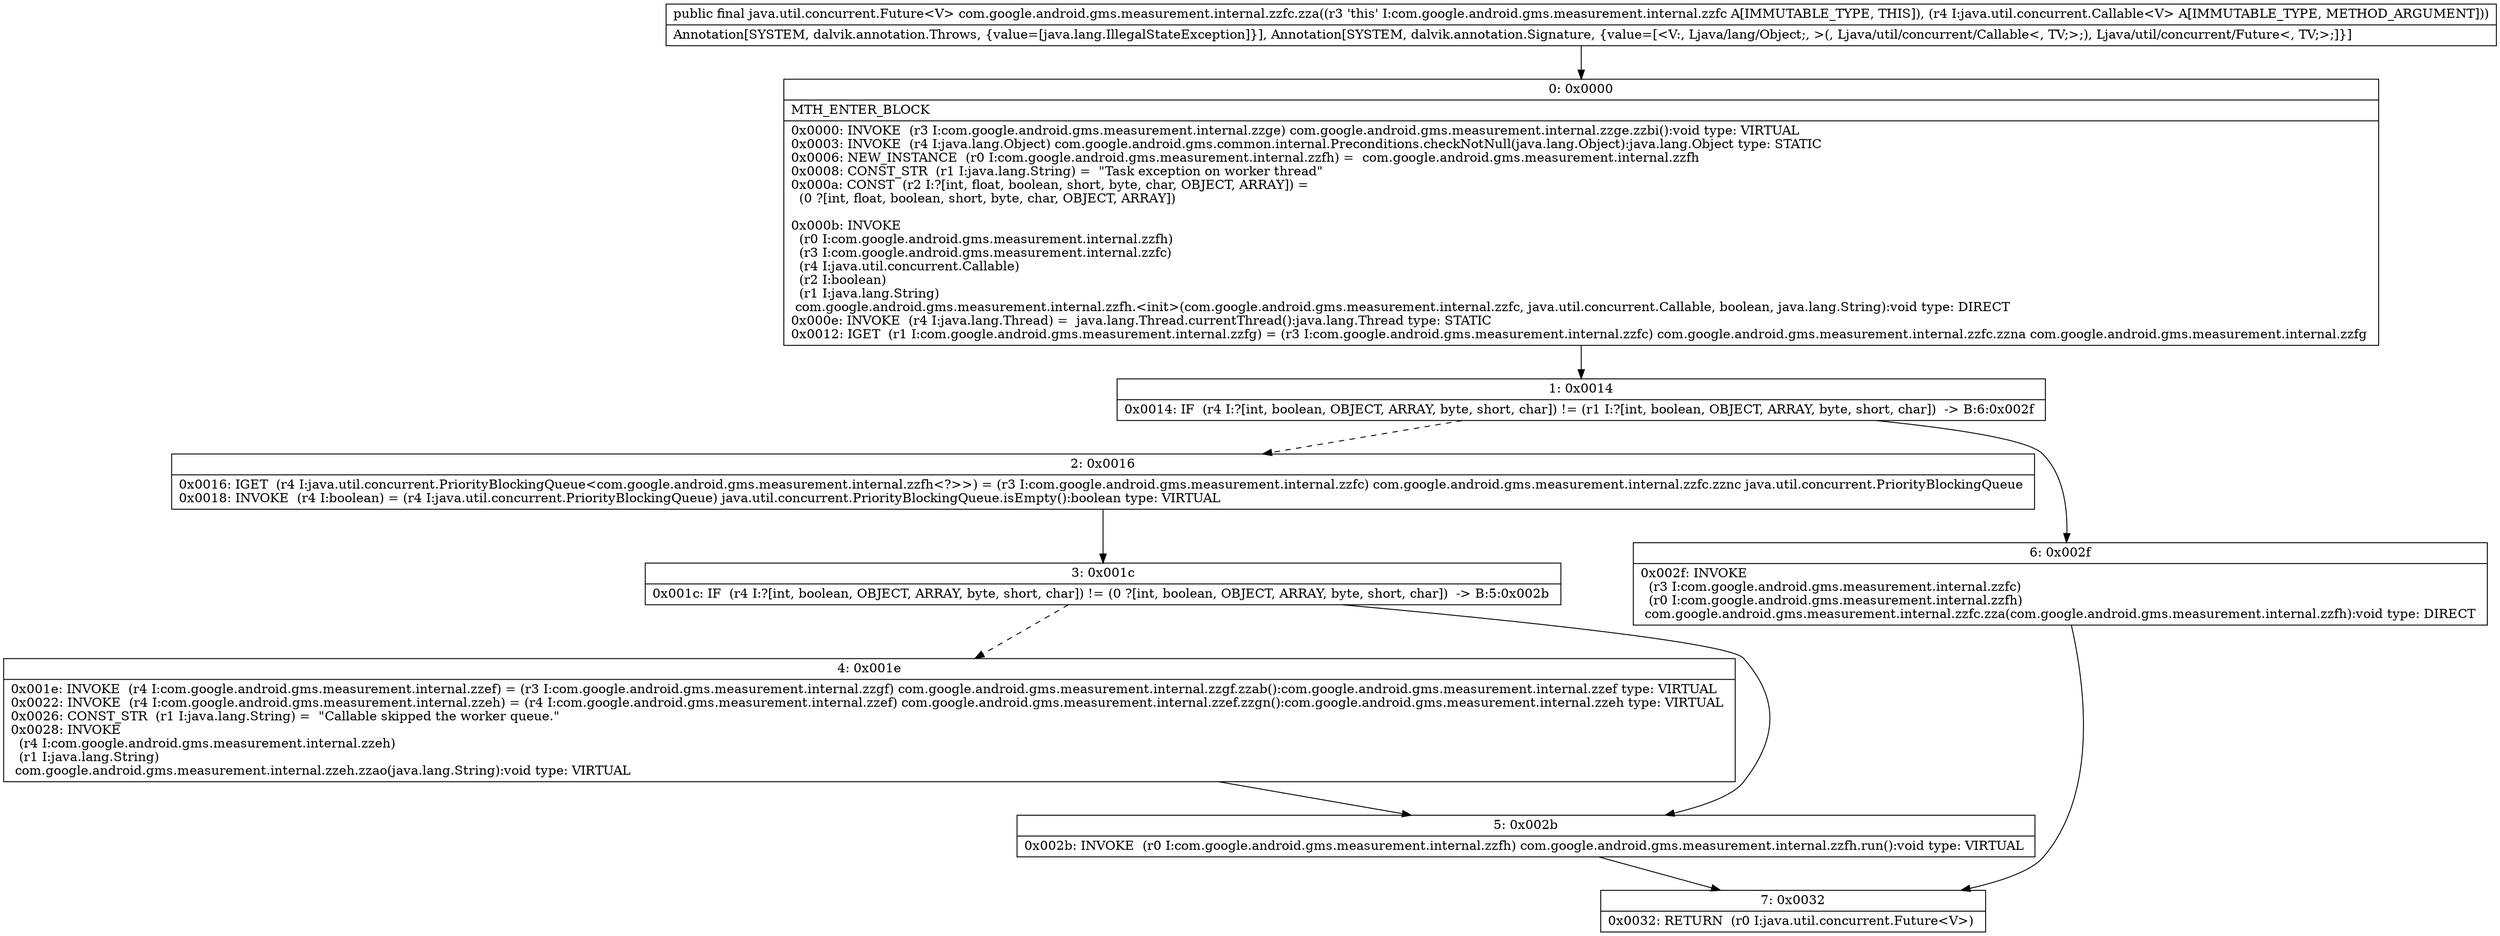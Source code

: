 digraph "CFG forcom.google.android.gms.measurement.internal.zzfc.zza(Ljava\/util\/concurrent\/Callable;)Ljava\/util\/concurrent\/Future;" {
Node_0 [shape=record,label="{0\:\ 0x0000|MTH_ENTER_BLOCK\l|0x0000: INVOKE  (r3 I:com.google.android.gms.measurement.internal.zzge) com.google.android.gms.measurement.internal.zzge.zzbi():void type: VIRTUAL \l0x0003: INVOKE  (r4 I:java.lang.Object) com.google.android.gms.common.internal.Preconditions.checkNotNull(java.lang.Object):java.lang.Object type: STATIC \l0x0006: NEW_INSTANCE  (r0 I:com.google.android.gms.measurement.internal.zzfh) =  com.google.android.gms.measurement.internal.zzfh \l0x0008: CONST_STR  (r1 I:java.lang.String) =  \"Task exception on worker thread\" \l0x000a: CONST  (r2 I:?[int, float, boolean, short, byte, char, OBJECT, ARRAY]) = \l  (0 ?[int, float, boolean, short, byte, char, OBJECT, ARRAY])\l \l0x000b: INVOKE  \l  (r0 I:com.google.android.gms.measurement.internal.zzfh)\l  (r3 I:com.google.android.gms.measurement.internal.zzfc)\l  (r4 I:java.util.concurrent.Callable)\l  (r2 I:boolean)\l  (r1 I:java.lang.String)\l com.google.android.gms.measurement.internal.zzfh.\<init\>(com.google.android.gms.measurement.internal.zzfc, java.util.concurrent.Callable, boolean, java.lang.String):void type: DIRECT \l0x000e: INVOKE  (r4 I:java.lang.Thread) =  java.lang.Thread.currentThread():java.lang.Thread type: STATIC \l0x0012: IGET  (r1 I:com.google.android.gms.measurement.internal.zzfg) = (r3 I:com.google.android.gms.measurement.internal.zzfc) com.google.android.gms.measurement.internal.zzfc.zzna com.google.android.gms.measurement.internal.zzfg \l}"];
Node_1 [shape=record,label="{1\:\ 0x0014|0x0014: IF  (r4 I:?[int, boolean, OBJECT, ARRAY, byte, short, char]) != (r1 I:?[int, boolean, OBJECT, ARRAY, byte, short, char])  \-\> B:6:0x002f \l}"];
Node_2 [shape=record,label="{2\:\ 0x0016|0x0016: IGET  (r4 I:java.util.concurrent.PriorityBlockingQueue\<com.google.android.gms.measurement.internal.zzfh\<?\>\>) = (r3 I:com.google.android.gms.measurement.internal.zzfc) com.google.android.gms.measurement.internal.zzfc.zznc java.util.concurrent.PriorityBlockingQueue \l0x0018: INVOKE  (r4 I:boolean) = (r4 I:java.util.concurrent.PriorityBlockingQueue) java.util.concurrent.PriorityBlockingQueue.isEmpty():boolean type: VIRTUAL \l}"];
Node_3 [shape=record,label="{3\:\ 0x001c|0x001c: IF  (r4 I:?[int, boolean, OBJECT, ARRAY, byte, short, char]) != (0 ?[int, boolean, OBJECT, ARRAY, byte, short, char])  \-\> B:5:0x002b \l}"];
Node_4 [shape=record,label="{4\:\ 0x001e|0x001e: INVOKE  (r4 I:com.google.android.gms.measurement.internal.zzef) = (r3 I:com.google.android.gms.measurement.internal.zzgf) com.google.android.gms.measurement.internal.zzgf.zzab():com.google.android.gms.measurement.internal.zzef type: VIRTUAL \l0x0022: INVOKE  (r4 I:com.google.android.gms.measurement.internal.zzeh) = (r4 I:com.google.android.gms.measurement.internal.zzef) com.google.android.gms.measurement.internal.zzef.zzgn():com.google.android.gms.measurement.internal.zzeh type: VIRTUAL \l0x0026: CONST_STR  (r1 I:java.lang.String) =  \"Callable skipped the worker queue.\" \l0x0028: INVOKE  \l  (r4 I:com.google.android.gms.measurement.internal.zzeh)\l  (r1 I:java.lang.String)\l com.google.android.gms.measurement.internal.zzeh.zzao(java.lang.String):void type: VIRTUAL \l}"];
Node_5 [shape=record,label="{5\:\ 0x002b|0x002b: INVOKE  (r0 I:com.google.android.gms.measurement.internal.zzfh) com.google.android.gms.measurement.internal.zzfh.run():void type: VIRTUAL \l}"];
Node_6 [shape=record,label="{6\:\ 0x002f|0x002f: INVOKE  \l  (r3 I:com.google.android.gms.measurement.internal.zzfc)\l  (r0 I:com.google.android.gms.measurement.internal.zzfh)\l com.google.android.gms.measurement.internal.zzfc.zza(com.google.android.gms.measurement.internal.zzfh):void type: DIRECT \l}"];
Node_7 [shape=record,label="{7\:\ 0x0032|0x0032: RETURN  (r0 I:java.util.concurrent.Future\<V\>) \l}"];
MethodNode[shape=record,label="{public final java.util.concurrent.Future\<V\> com.google.android.gms.measurement.internal.zzfc.zza((r3 'this' I:com.google.android.gms.measurement.internal.zzfc A[IMMUTABLE_TYPE, THIS]), (r4 I:java.util.concurrent.Callable\<V\> A[IMMUTABLE_TYPE, METHOD_ARGUMENT]))  | Annotation[SYSTEM, dalvik.annotation.Throws, \{value=[java.lang.IllegalStateException]\}], Annotation[SYSTEM, dalvik.annotation.Signature, \{value=[\<V:, Ljava\/lang\/Object;, \>(, Ljava\/util\/concurrent\/Callable\<, TV;\>;), Ljava\/util\/concurrent\/Future\<, TV;\>;]\}]\l}"];
MethodNode -> Node_0;
Node_0 -> Node_1;
Node_1 -> Node_2[style=dashed];
Node_1 -> Node_6;
Node_2 -> Node_3;
Node_3 -> Node_4[style=dashed];
Node_3 -> Node_5;
Node_4 -> Node_5;
Node_5 -> Node_7;
Node_6 -> Node_7;
}

